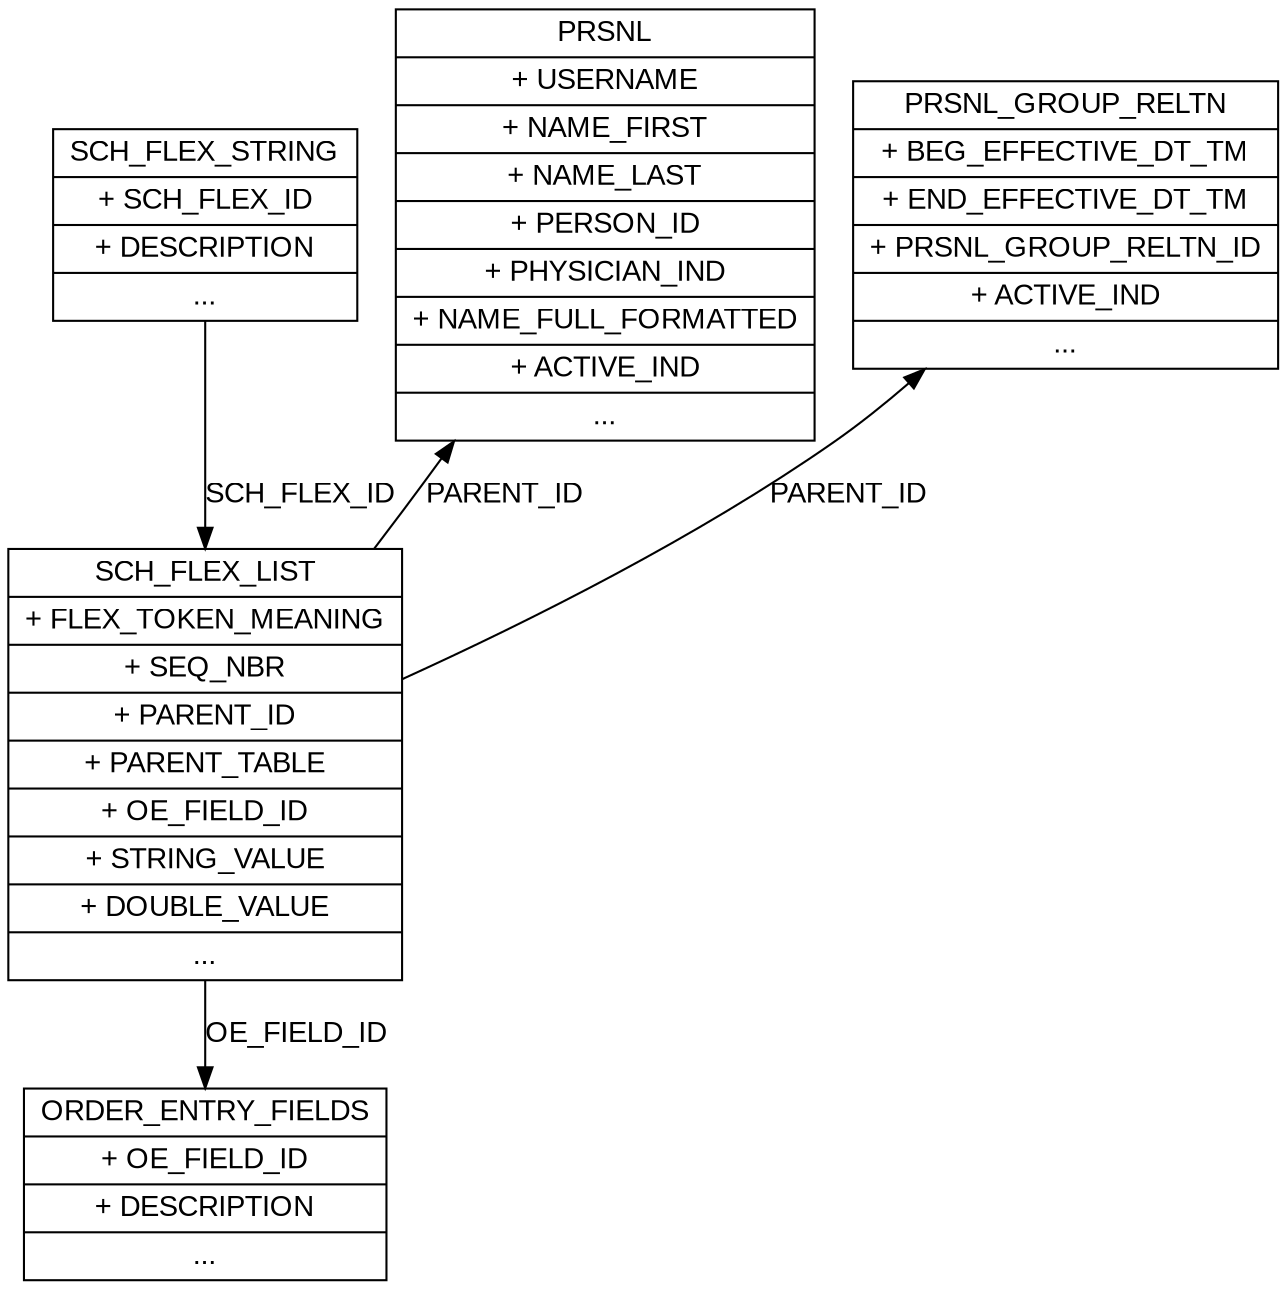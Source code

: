 digraph ERD {
    node [shape=record, fontname = "Arial"];
    graph [fontname = "Arial"];
    edge [fontname = "Arial"];

    SCH_FLEX_STRING [label="{SCH_FLEX_STRING|+ SCH_FLEX_ID|+ DESCRIPTION|...}"];
    SCH_FLEX_LIST [label="{SCH_FLEX_LIST|+ FLEX_TOKEN_MEANING|+ SEQ_NBR|+ PARENT_ID|+ PARENT_TABLE|+ OE_FIELD_ID|+ STRING_VALUE|+ DOUBLE_VALUE|...}"];
    ORDER_ENTRY_FIELDS [label="{ORDER_ENTRY_FIELDS|+ OE_FIELD_ID|+ DESCRIPTION|...}"];
    PRSNL [label="{PRSNL|+ USERNAME|+ NAME_FIRST|+ NAME_LAST|+ PERSON_ID|+ PHYSICIAN_IND|+ NAME_FULL_FORMATTED|+ ACTIVE_IND|...}"];
    PRSNL_GROUP_RELTN [label="{PRSNL_GROUP_RELTN|+ BEG_EFFECTIVE_DT_TM|+ END_EFFECTIVE_DT_TM|+ PRSNL_GROUP_RELTN_ID|+ ACTIVE_IND|...}"];

    SCH_FLEX_STRING -> SCH_FLEX_LIST [label="SCH_FLEX_ID"];
    SCH_FLEX_LIST -> ORDER_ENTRY_FIELDS [label="OE_FIELD_ID"];
    SCH_FLEX_LIST -> PRSNL [label="PARENT_ID", constraint=false];
    SCH_FLEX_LIST -> PRSNL_GROUP_RELTN [label="PARENT_ID", constraint=false];
}
